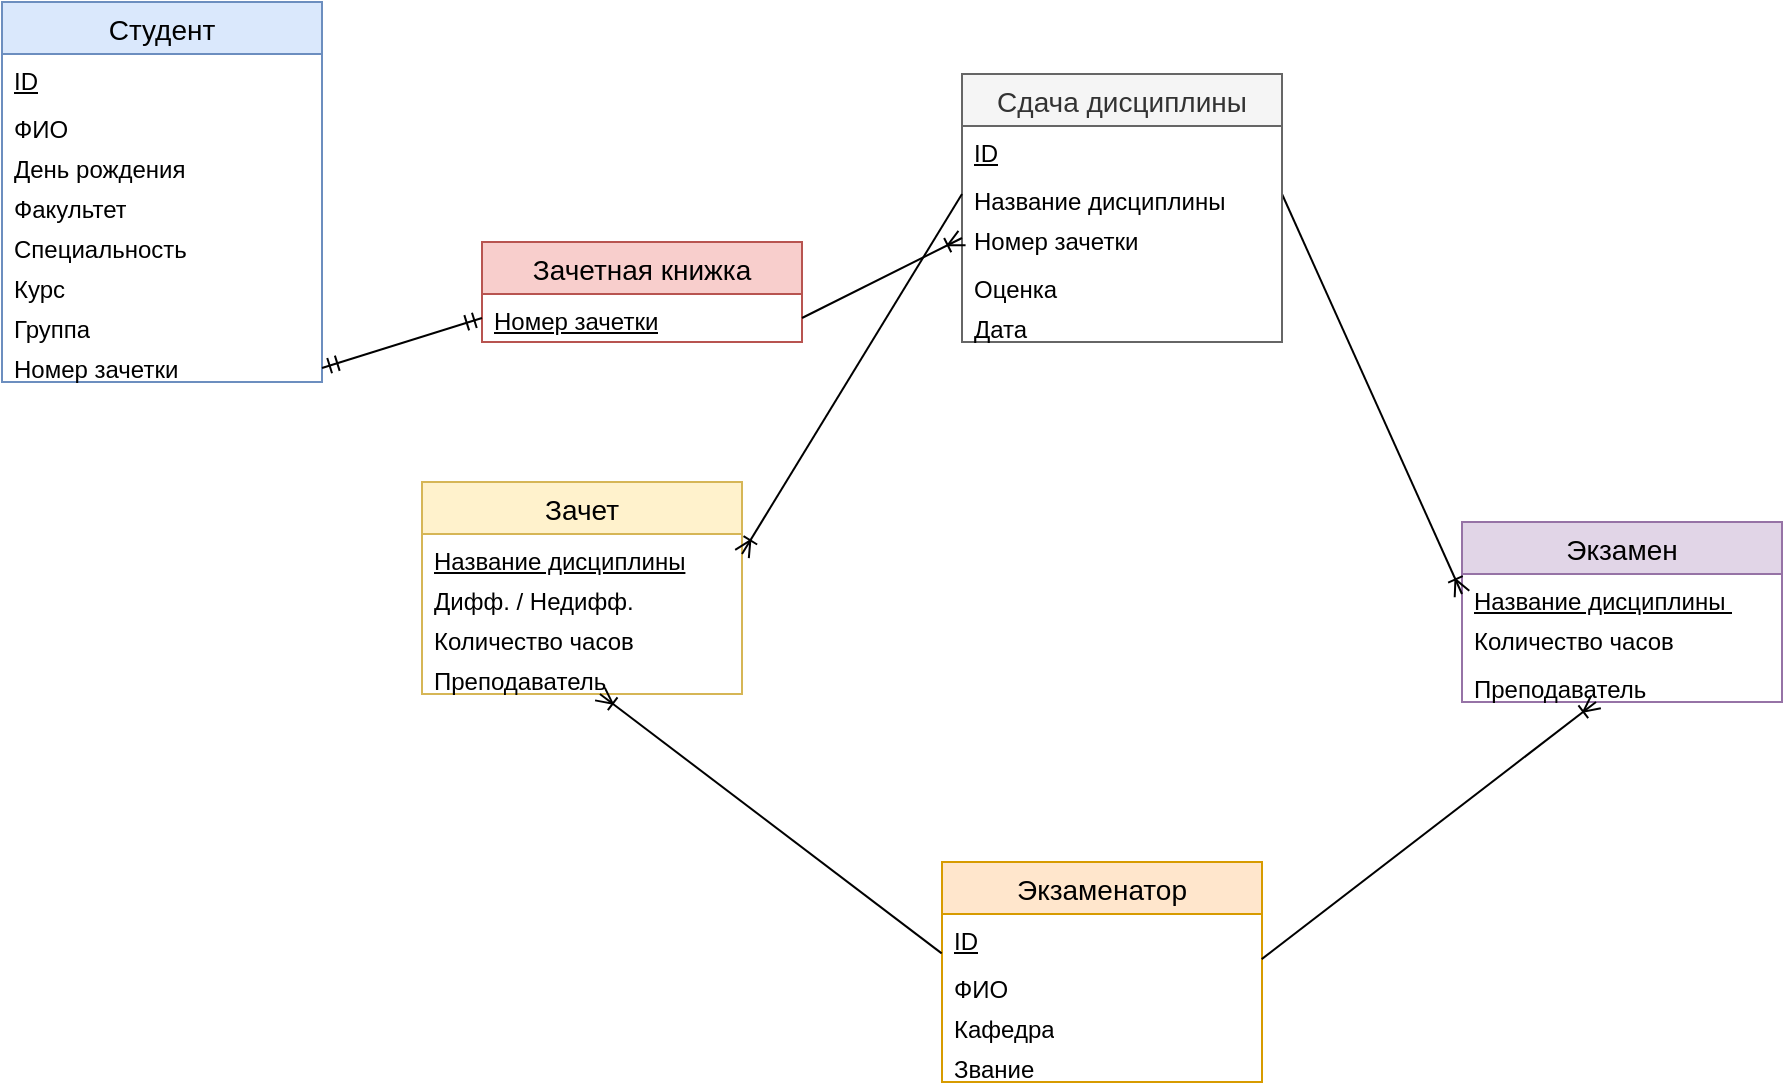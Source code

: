 <mxfile version="21.0.2" type="github">
  <diagram id="R2lEEEUBdFMjLlhIrx00" name="Page-1">
    <mxGraphModel dx="896" dy="647" grid="1" gridSize="10" guides="1" tooltips="1" connect="1" arrows="1" fold="1" page="1" pageScale="1" pageWidth="850" pageHeight="1100" math="0" shadow="0" extFonts="Permanent Marker^https://fonts.googleapis.com/css?family=Permanent+Marker">
      <root>
        <mxCell id="0" />
        <mxCell id="1" parent="0" />
        <mxCell id="zXdkISqvHevH8ZzprFHM-39" value="Студент" style="swimlane;fontStyle=0;childLayout=stackLayout;horizontal=1;startSize=26;horizontalStack=0;resizeParent=1;resizeParentMax=0;resizeLast=0;collapsible=1;marginBottom=0;align=center;fontSize=14;fillColor=#dae8fc;strokeColor=#6c8ebf;" parent="1" vertex="1">
          <mxGeometry x="80" y="90" width="160" height="190" as="geometry" />
        </mxCell>
        <mxCell id="zXdkISqvHevH8ZzprFHM-40" value="&lt;u&gt;ID&lt;/u&gt;" style="text;strokeColor=none;fillColor=none;spacingLeft=4;spacingRight=4;overflow=hidden;rotatable=0;points=[[0,0.5],[1,0.5]];portConstraint=eastwest;fontSize=12;whiteSpace=wrap;html=1;" parent="zXdkISqvHevH8ZzprFHM-39" vertex="1">
          <mxGeometry y="26" width="160" height="24" as="geometry" />
        </mxCell>
        <mxCell id="zXdkISqvHevH8ZzprFHM-41" value="ФИО" style="text;strokeColor=none;fillColor=none;spacingLeft=4;spacingRight=4;overflow=hidden;rotatable=0;points=[[0,0.5],[1,0.5]];portConstraint=eastwest;fontSize=12;whiteSpace=wrap;html=1;" parent="zXdkISqvHevH8ZzprFHM-39" vertex="1">
          <mxGeometry y="50" width="160" height="20" as="geometry" />
        </mxCell>
        <mxCell id="zXdkISqvHevH8ZzprFHM-42" value="День рождения" style="text;strokeColor=none;fillColor=none;spacingLeft=4;spacingRight=4;overflow=hidden;rotatable=0;points=[[0,0.5],[1,0.5]];portConstraint=eastwest;fontSize=12;whiteSpace=wrap;html=1;" parent="zXdkISqvHevH8ZzprFHM-39" vertex="1">
          <mxGeometry y="70" width="160" height="20" as="geometry" />
        </mxCell>
        <mxCell id="zXdkISqvHevH8ZzprFHM-84" value="Факультет" style="text;strokeColor=none;fillColor=none;spacingLeft=4;spacingRight=4;overflow=hidden;rotatable=0;points=[[0,0.5],[1,0.5]];portConstraint=eastwest;fontSize=12;whiteSpace=wrap;html=1;" parent="zXdkISqvHevH8ZzprFHM-39" vertex="1">
          <mxGeometry y="90" width="160" height="20" as="geometry" />
        </mxCell>
        <mxCell id="zXdkISqvHevH8ZzprFHM-85" value="Специальность" style="text;strokeColor=none;fillColor=none;spacingLeft=4;spacingRight=4;overflow=hidden;rotatable=0;points=[[0,0.5],[1,0.5]];portConstraint=eastwest;fontSize=12;whiteSpace=wrap;html=1;" parent="zXdkISqvHevH8ZzprFHM-39" vertex="1">
          <mxGeometry y="110" width="160" height="20" as="geometry" />
        </mxCell>
        <mxCell id="zXdkISqvHevH8ZzprFHM-86" value="Курс" style="text;strokeColor=none;fillColor=none;spacingLeft=4;spacingRight=4;overflow=hidden;rotatable=0;points=[[0,0.5],[1,0.5]];portConstraint=eastwest;fontSize=12;whiteSpace=wrap;html=1;" parent="zXdkISqvHevH8ZzprFHM-39" vertex="1">
          <mxGeometry y="130" width="160" height="20" as="geometry" />
        </mxCell>
        <mxCell id="zXdkISqvHevH8ZzprFHM-87" value="Группа" style="text;strokeColor=none;fillColor=none;spacingLeft=4;spacingRight=4;overflow=hidden;rotatable=0;points=[[0,0.5],[1,0.5]];portConstraint=eastwest;fontSize=12;whiteSpace=wrap;html=1;" parent="zXdkISqvHevH8ZzprFHM-39" vertex="1">
          <mxGeometry y="150" width="160" height="20" as="geometry" />
        </mxCell>
        <mxCell id="zXdkISqvHevH8ZzprFHM-88" value="Номер зачетки" style="text;strokeColor=none;fillColor=none;spacingLeft=4;spacingRight=4;overflow=hidden;rotatable=0;points=[[0,0.5],[1,0.5]];portConstraint=eastwest;fontSize=12;whiteSpace=wrap;html=1;" parent="zXdkISqvHevH8ZzprFHM-39" vertex="1">
          <mxGeometry y="170" width="160" height="20" as="geometry" />
        </mxCell>
        <mxCell id="zXdkISqvHevH8ZzprFHM-79" value="Зачетная книжка" style="swimlane;fontStyle=0;childLayout=stackLayout;horizontal=1;startSize=26;horizontalStack=0;resizeParent=1;resizeParentMax=0;resizeLast=0;collapsible=1;marginBottom=0;align=center;fontSize=14;fillColor=#f8cecc;strokeColor=#b85450;" parent="1" vertex="1">
          <mxGeometry x="320" y="210" width="160" height="50" as="geometry" />
        </mxCell>
        <mxCell id="zXdkISqvHevH8ZzprFHM-80" value="&lt;u&gt;Номер зачетки&lt;/u&gt;" style="text;strokeColor=none;fillColor=none;spacingLeft=4;spacingRight=4;overflow=hidden;rotatable=0;points=[[0,0.5],[1,0.5]];portConstraint=eastwest;fontSize=12;whiteSpace=wrap;html=1;" parent="zXdkISqvHevH8ZzprFHM-79" vertex="1">
          <mxGeometry y="26" width="160" height="24" as="geometry" />
        </mxCell>
        <mxCell id="zXdkISqvHevH8ZzprFHM-91" value="Зачет" style="swimlane;fontStyle=0;childLayout=stackLayout;horizontal=1;startSize=26;horizontalStack=0;resizeParent=1;resizeParentMax=0;resizeLast=0;collapsible=1;marginBottom=0;align=center;fontSize=14;fillColor=#fff2cc;strokeColor=#d6b656;" parent="1" vertex="1">
          <mxGeometry x="290" y="330" width="160" height="106" as="geometry" />
        </mxCell>
        <mxCell id="zXdkISqvHevH8ZzprFHM-93" value="&lt;u&gt;Название дисциплины&lt;/u&gt;" style="text;strokeColor=none;fillColor=none;spacingLeft=4;spacingRight=4;overflow=hidden;rotatable=0;points=[[0,0.5],[1,0.5]];portConstraint=eastwest;fontSize=12;whiteSpace=wrap;html=1;" parent="zXdkISqvHevH8ZzprFHM-91" vertex="1">
          <mxGeometry y="26" width="160" height="20" as="geometry" />
        </mxCell>
        <mxCell id="zXdkISqvHevH8ZzprFHM-99" value="Дифф. / Недифф." style="text;strokeColor=none;fillColor=none;spacingLeft=4;spacingRight=4;overflow=hidden;rotatable=0;points=[[0,0.5],[1,0.5]];portConstraint=eastwest;fontSize=12;whiteSpace=wrap;html=1;" parent="zXdkISqvHevH8ZzprFHM-91" vertex="1">
          <mxGeometry y="46" width="160" height="20" as="geometry" />
        </mxCell>
        <mxCell id="aSY4xwyYl6IpOgJZGuyS-13" value="Количество часов" style="text;strokeColor=none;fillColor=none;spacingLeft=4;spacingRight=4;overflow=hidden;rotatable=0;points=[[0,0.5],[1,0.5]];portConstraint=eastwest;fontSize=12;whiteSpace=wrap;html=1;" vertex="1" parent="zXdkISqvHevH8ZzprFHM-91">
          <mxGeometry y="66" width="160" height="20" as="geometry" />
        </mxCell>
        <mxCell id="zXdkISqvHevH8ZzprFHM-94" value="Преподаватель" style="text;strokeColor=none;fillColor=none;spacingLeft=4;spacingRight=4;overflow=hidden;rotatable=0;points=[[0,0.5],[1,0.5]];portConstraint=eastwest;fontSize=12;whiteSpace=wrap;html=1;" parent="zXdkISqvHevH8ZzprFHM-91" vertex="1">
          <mxGeometry y="86" width="160" height="20" as="geometry" />
        </mxCell>
        <mxCell id="zXdkISqvHevH8ZzprFHM-102" value="Экзамен" style="swimlane;fontStyle=0;childLayout=stackLayout;horizontal=1;startSize=26;horizontalStack=0;resizeParent=1;resizeParentMax=0;resizeLast=0;collapsible=1;marginBottom=0;align=center;fontSize=14;fillColor=#e1d5e7;strokeColor=#9673a6;" parent="1" vertex="1">
          <mxGeometry x="810" y="350" width="160" height="90" as="geometry" />
        </mxCell>
        <mxCell id="zXdkISqvHevH8ZzprFHM-104" value="&lt;u&gt;Название дисциплины&amp;nbsp;&lt;/u&gt;" style="text;strokeColor=none;fillColor=none;spacingLeft=4;spacingRight=4;overflow=hidden;rotatable=0;points=[[0,0.5],[1,0.5]];portConstraint=eastwest;fontSize=12;whiteSpace=wrap;html=1;" parent="zXdkISqvHevH8ZzprFHM-102" vertex="1">
          <mxGeometry y="26" width="160" height="20" as="geometry" />
        </mxCell>
        <mxCell id="aSY4xwyYl6IpOgJZGuyS-14" value="Количество часов" style="text;strokeColor=none;fillColor=none;spacingLeft=4;spacingRight=4;overflow=hidden;rotatable=0;points=[[0,0.5],[1,0.5]];portConstraint=eastwest;fontSize=12;whiteSpace=wrap;html=1;" vertex="1" parent="zXdkISqvHevH8ZzprFHM-102">
          <mxGeometry y="46" width="160" height="24" as="geometry" />
        </mxCell>
        <mxCell id="zXdkISqvHevH8ZzprFHM-105" value="Преподаватель" style="text;strokeColor=none;fillColor=none;spacingLeft=4;spacingRight=4;overflow=hidden;rotatable=0;points=[[0,0.5],[1,0.5]];portConstraint=eastwest;fontSize=12;whiteSpace=wrap;html=1;" parent="zXdkISqvHevH8ZzprFHM-102" vertex="1">
          <mxGeometry y="70" width="160" height="20" as="geometry" />
        </mxCell>
        <mxCell id="zXdkISqvHevH8ZzprFHM-109" value="Экзаменатор" style="swimlane;fontStyle=0;childLayout=stackLayout;horizontal=1;startSize=26;horizontalStack=0;resizeParent=1;resizeParentMax=0;resizeLast=0;collapsible=1;marginBottom=0;align=center;fontSize=14;fillColor=#ffe6cc;strokeColor=#d79b00;" parent="1" vertex="1">
          <mxGeometry x="550" y="520" width="160" height="110" as="geometry" />
        </mxCell>
        <mxCell id="zXdkISqvHevH8ZzprFHM-110" value="&lt;u&gt;ID&lt;/u&gt;" style="text;strokeColor=none;fillColor=none;spacingLeft=4;spacingRight=4;overflow=hidden;rotatable=0;points=[[0,0.5],[1,0.5]];portConstraint=eastwest;fontSize=12;whiteSpace=wrap;html=1;" parent="zXdkISqvHevH8ZzprFHM-109" vertex="1">
          <mxGeometry y="26" width="160" height="24" as="geometry" />
        </mxCell>
        <mxCell id="zXdkISqvHevH8ZzprFHM-111" value="ФИО" style="text;strokeColor=none;fillColor=none;spacingLeft=4;spacingRight=4;overflow=hidden;rotatable=0;points=[[0,0.5],[1,0.5]];portConstraint=eastwest;fontSize=12;whiteSpace=wrap;html=1;" parent="zXdkISqvHevH8ZzprFHM-109" vertex="1">
          <mxGeometry y="50" width="160" height="20" as="geometry" />
        </mxCell>
        <mxCell id="zXdkISqvHevH8ZzprFHM-112" value="Кафедра" style="text;strokeColor=none;fillColor=none;spacingLeft=4;spacingRight=4;overflow=hidden;rotatable=0;points=[[0,0.5],[1,0.5]];portConstraint=eastwest;fontSize=12;whiteSpace=wrap;html=1;" parent="zXdkISqvHevH8ZzprFHM-109" vertex="1">
          <mxGeometry y="70" width="160" height="20" as="geometry" />
        </mxCell>
        <mxCell id="zXdkISqvHevH8ZzprFHM-113" value="Звание" style="text;strokeColor=none;fillColor=none;spacingLeft=4;spacingRight=4;overflow=hidden;rotatable=0;points=[[0,0.5],[1,0.5]];portConstraint=eastwest;fontSize=12;whiteSpace=wrap;html=1;" parent="zXdkISqvHevH8ZzprFHM-109" vertex="1">
          <mxGeometry y="90" width="160" height="20" as="geometry" />
        </mxCell>
        <mxCell id="aSY4xwyYl6IpOgJZGuyS-7" value="" style="fontSize=12;html=1;endArrow=ERmandOne;startArrow=ERmandOne;rounded=0;exitX=0;exitY=0.5;exitDx=0;exitDy=0;" edge="1" parent="1" source="zXdkISqvHevH8ZzprFHM-80">
          <mxGeometry width="100" height="100" relative="1" as="geometry">
            <mxPoint x="320" y="270" as="sourcePoint" />
            <mxPoint x="240" y="273" as="targetPoint" />
          </mxGeometry>
        </mxCell>
        <mxCell id="aSY4xwyYl6IpOgJZGuyS-10" value="" style="fontSize=12;html=1;endArrow=ERoneToMany;rounded=0;entryX=0;entryY=0.5;entryDx=0;entryDy=0;exitX=1;exitY=0.5;exitDx=0;exitDy=0;" edge="1" parent="1" source="aSY4xwyYl6IpOgJZGuyS-17" target="zXdkISqvHevH8ZzprFHM-104">
          <mxGeometry width="100" height="100" relative="1" as="geometry">
            <mxPoint x="480" y="380" as="sourcePoint" />
            <mxPoint x="250" y="456" as="targetPoint" />
          </mxGeometry>
        </mxCell>
        <mxCell id="aSY4xwyYl6IpOgJZGuyS-11" value="" style="fontSize=12;html=1;endArrow=ERoneToMany;rounded=0;exitX=-0.001;exitY=0.821;exitDx=0;exitDy=0;exitPerimeter=0;entryX=0.556;entryY=1;entryDx=0;entryDy=0;entryPerimeter=0;" edge="1" parent="1" source="zXdkISqvHevH8ZzprFHM-110" target="zXdkISqvHevH8ZzprFHM-94">
          <mxGeometry width="100" height="100" relative="1" as="geometry">
            <mxPoint x="330" y="390" as="sourcePoint" />
            <mxPoint x="190" y="537" as="targetPoint" />
          </mxGeometry>
        </mxCell>
        <mxCell id="aSY4xwyYl6IpOgJZGuyS-12" value="" style="fontSize=12;html=1;endArrow=ERoneToMany;rounded=0;exitX=0.999;exitY=0.94;exitDx=0;exitDy=0;exitPerimeter=0;" edge="1" parent="1" source="zXdkISqvHevH8ZzprFHM-110" target="zXdkISqvHevH8ZzprFHM-105">
          <mxGeometry width="100" height="100" relative="1" as="geometry">
            <mxPoint x="320" y="586" as="sourcePoint" />
            <mxPoint x="640" y="490" as="targetPoint" />
          </mxGeometry>
        </mxCell>
        <mxCell id="aSY4xwyYl6IpOgJZGuyS-15" value="Сдача дисциплины" style="swimlane;fontStyle=0;childLayout=stackLayout;horizontal=1;startSize=26;horizontalStack=0;resizeParent=1;resizeParentMax=0;resizeLast=0;collapsible=1;marginBottom=0;align=center;fontSize=14;fillColor=#f5f5f5;strokeColor=#666666;fontColor=#333333;" vertex="1" parent="1">
          <mxGeometry x="560" y="126" width="160" height="134" as="geometry" />
        </mxCell>
        <mxCell id="aSY4xwyYl6IpOgJZGuyS-16" value="&lt;u&gt;ID&lt;/u&gt;" style="text;strokeColor=none;fillColor=none;spacingLeft=4;spacingRight=4;overflow=hidden;rotatable=0;points=[[0,0.5],[1,0.5]];portConstraint=eastwest;fontSize=12;whiteSpace=wrap;html=1;" vertex="1" parent="aSY4xwyYl6IpOgJZGuyS-15">
          <mxGeometry y="26" width="160" height="24" as="geometry" />
        </mxCell>
        <mxCell id="aSY4xwyYl6IpOgJZGuyS-17" value="Название дисциплины" style="text;strokeColor=none;fillColor=none;spacingLeft=4;spacingRight=4;overflow=hidden;rotatable=0;points=[[0,0.5],[1,0.5]];portConstraint=eastwest;fontSize=12;whiteSpace=wrap;html=1;" vertex="1" parent="aSY4xwyYl6IpOgJZGuyS-15">
          <mxGeometry y="50" width="160" height="20" as="geometry" />
        </mxCell>
        <mxCell id="aSY4xwyYl6IpOgJZGuyS-21" value="Номер зачетки" style="text;strokeColor=none;fillColor=none;spacingLeft=4;spacingRight=4;overflow=hidden;rotatable=0;points=[[0,0.5],[1,0.5]];portConstraint=eastwest;fontSize=12;whiteSpace=wrap;html=1;" vertex="1" parent="aSY4xwyYl6IpOgJZGuyS-15">
          <mxGeometry y="70" width="160" height="24" as="geometry" />
        </mxCell>
        <mxCell id="aSY4xwyYl6IpOgJZGuyS-18" value="Оценка" style="text;strokeColor=none;fillColor=none;spacingLeft=4;spacingRight=4;overflow=hidden;rotatable=0;points=[[0,0.5],[1,0.5]];portConstraint=eastwest;fontSize=12;whiteSpace=wrap;html=1;" vertex="1" parent="aSY4xwyYl6IpOgJZGuyS-15">
          <mxGeometry y="94" width="160" height="20" as="geometry" />
        </mxCell>
        <mxCell id="aSY4xwyYl6IpOgJZGuyS-19" value="Дата" style="text;strokeColor=none;fillColor=none;spacingLeft=4;spacingRight=4;overflow=hidden;rotatable=0;points=[[0,0.5],[1,0.5]];portConstraint=eastwest;fontSize=12;whiteSpace=wrap;html=1;" vertex="1" parent="aSY4xwyYl6IpOgJZGuyS-15">
          <mxGeometry y="114" width="160" height="20" as="geometry" />
        </mxCell>
        <mxCell id="aSY4xwyYl6IpOgJZGuyS-28" value="" style="fontSize=12;html=1;endArrow=ERoneToMany;rounded=0;entryX=1;entryY=0.5;entryDx=0;entryDy=0;exitX=0;exitY=0.5;exitDx=0;exitDy=0;" edge="1" parent="1" source="aSY4xwyYl6IpOgJZGuyS-17" target="zXdkISqvHevH8ZzprFHM-93">
          <mxGeometry width="100" height="100" relative="1" as="geometry">
            <mxPoint x="730" y="172" as="sourcePoint" />
            <mxPoint x="820" y="396" as="targetPoint" />
          </mxGeometry>
        </mxCell>
        <mxCell id="aSY4xwyYl6IpOgJZGuyS-31" value="" style="fontSize=12;html=1;endArrow=ERoneToMany;rounded=0;entryX=0;entryY=0.5;entryDx=0;entryDy=0;exitX=1;exitY=0.5;exitDx=0;exitDy=0;" edge="1" parent="1" source="zXdkISqvHevH8ZzprFHM-80" target="aSY4xwyYl6IpOgJZGuyS-21">
          <mxGeometry width="100" height="100" relative="1" as="geometry">
            <mxPoint x="570" y="196" as="sourcePoint" />
            <mxPoint x="460" y="376" as="targetPoint" />
          </mxGeometry>
        </mxCell>
      </root>
    </mxGraphModel>
  </diagram>
</mxfile>

